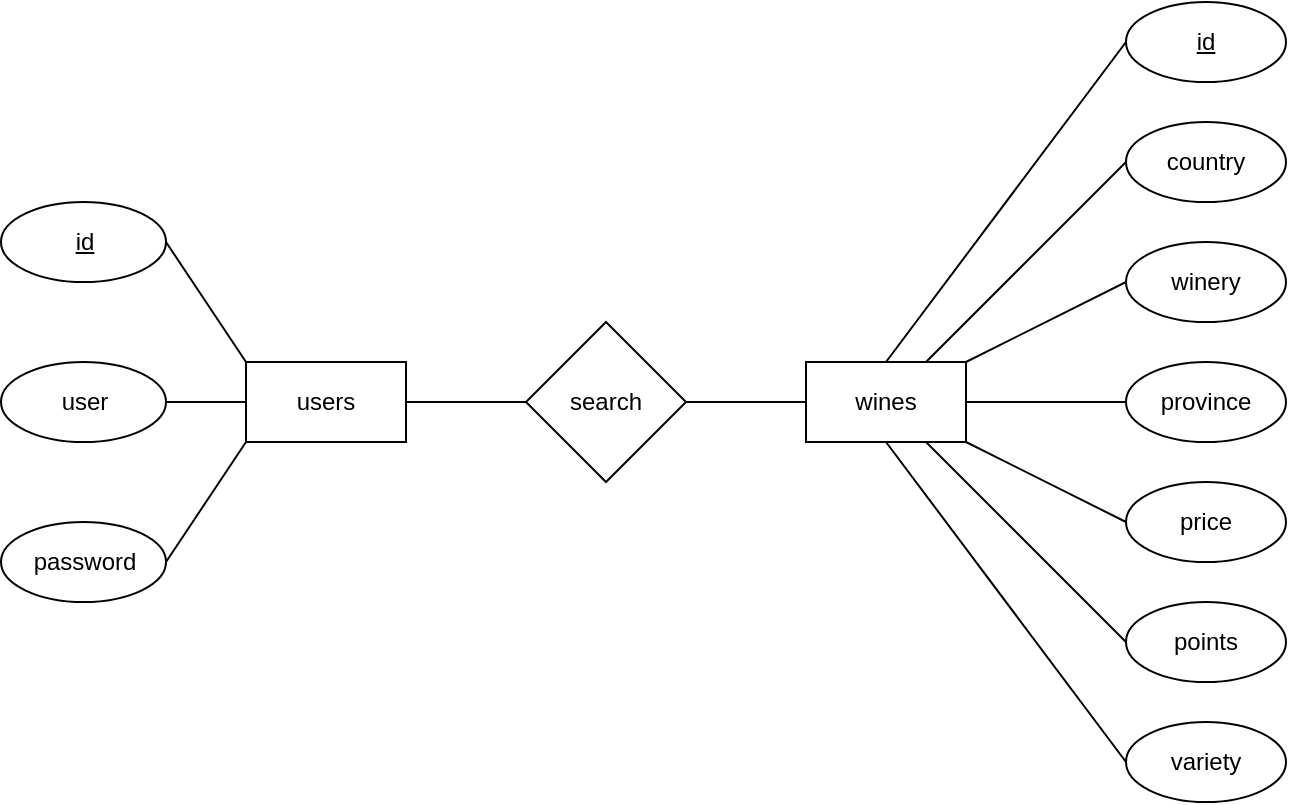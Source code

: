 <mxfile version="24.4.8" type="device">
  <diagram name="Page-1" id="l4IPjCZNm7-l1E90UsIF">
    <mxGraphModel dx="1132" dy="742" grid="1" gridSize="10" guides="1" tooltips="1" connect="1" arrows="1" fold="1" page="1" pageScale="1" pageWidth="1169" pageHeight="827" math="0" shadow="0">
      <root>
        <mxCell id="0" />
        <mxCell id="1" parent="0" />
        <mxCell id="oLL5FIoSY2Hsa8I7namB-1" value="users" style="rounded=0;whiteSpace=wrap;html=1;" vertex="1" parent="1">
          <mxGeometry x="320" y="320" width="80" height="40" as="geometry" />
        </mxCell>
        <mxCell id="oLL5FIoSY2Hsa8I7namB-2" value="&lt;u&gt;id&lt;/u&gt;" style="ellipse;whiteSpace=wrap;html=1;" vertex="1" parent="1">
          <mxGeometry x="197.5" y="240" width="82.5" height="40" as="geometry" />
        </mxCell>
        <mxCell id="oLL5FIoSY2Hsa8I7namB-3" value="user" style="ellipse;whiteSpace=wrap;html=1;" vertex="1" parent="1">
          <mxGeometry x="197.5" y="320" width="82.5" height="40" as="geometry" />
        </mxCell>
        <mxCell id="oLL5FIoSY2Hsa8I7namB-4" value="password" style="ellipse;whiteSpace=wrap;html=1;" vertex="1" parent="1">
          <mxGeometry x="197.5" y="400" width="82.5" height="40" as="geometry" />
        </mxCell>
        <mxCell id="oLL5FIoSY2Hsa8I7namB-6" value="" style="endArrow=none;html=1;rounded=0;exitX=1;exitY=0.5;exitDx=0;exitDy=0;entryX=0;entryY=1;entryDx=0;entryDy=0;" edge="1" parent="1" source="oLL5FIoSY2Hsa8I7namB-4" target="oLL5FIoSY2Hsa8I7namB-1">
          <mxGeometry width="50" height="50" relative="1" as="geometry">
            <mxPoint x="300" y="420" as="sourcePoint" />
            <mxPoint x="350" y="370" as="targetPoint" />
          </mxGeometry>
        </mxCell>
        <mxCell id="oLL5FIoSY2Hsa8I7namB-8" value="" style="endArrow=none;html=1;rounded=0;exitX=1;exitY=0.5;exitDx=0;exitDy=0;entryX=0;entryY=0.5;entryDx=0;entryDy=0;" edge="1" parent="1" source="oLL5FIoSY2Hsa8I7namB-3" target="oLL5FIoSY2Hsa8I7namB-1">
          <mxGeometry width="50" height="50" relative="1" as="geometry">
            <mxPoint x="340" y="260" as="sourcePoint" />
            <mxPoint x="390" y="210" as="targetPoint" />
          </mxGeometry>
        </mxCell>
        <mxCell id="oLL5FIoSY2Hsa8I7namB-9" value="" style="endArrow=none;html=1;rounded=0;exitX=1;exitY=0.5;exitDx=0;exitDy=0;entryX=0;entryY=0;entryDx=0;entryDy=0;" edge="1" parent="1" source="oLL5FIoSY2Hsa8I7namB-2" target="oLL5FIoSY2Hsa8I7namB-1">
          <mxGeometry width="50" height="50" relative="1" as="geometry">
            <mxPoint x="360" y="240" as="sourcePoint" />
            <mxPoint x="410" y="190" as="targetPoint" />
          </mxGeometry>
        </mxCell>
        <mxCell id="oLL5FIoSY2Hsa8I7namB-10" value="wines" style="rounded=0;whiteSpace=wrap;html=1;" vertex="1" parent="1">
          <mxGeometry x="600" y="320" width="80" height="40" as="geometry" />
        </mxCell>
        <mxCell id="oLL5FIoSY2Hsa8I7namB-11" value="&lt;u&gt;id&lt;/u&gt;" style="ellipse;whiteSpace=wrap;html=1;" vertex="1" parent="1">
          <mxGeometry x="760" y="140" width="80" height="40" as="geometry" />
        </mxCell>
        <mxCell id="oLL5FIoSY2Hsa8I7namB-12" value="country" style="ellipse;whiteSpace=wrap;html=1;" vertex="1" parent="1">
          <mxGeometry x="760" y="200" width="80" height="40" as="geometry" />
        </mxCell>
        <mxCell id="oLL5FIoSY2Hsa8I7namB-13" value="winery" style="ellipse;whiteSpace=wrap;html=1;" vertex="1" parent="1">
          <mxGeometry x="760" y="260" width="80" height="40" as="geometry" />
        </mxCell>
        <mxCell id="oLL5FIoSY2Hsa8I7namB-14" value="province" style="ellipse;whiteSpace=wrap;html=1;" vertex="1" parent="1">
          <mxGeometry x="760" y="320" width="80" height="40" as="geometry" />
        </mxCell>
        <mxCell id="oLL5FIoSY2Hsa8I7namB-15" value="price" style="ellipse;whiteSpace=wrap;html=1;" vertex="1" parent="1">
          <mxGeometry x="760" y="380" width="80" height="40" as="geometry" />
        </mxCell>
        <mxCell id="oLL5FIoSY2Hsa8I7namB-16" value="points" style="ellipse;whiteSpace=wrap;html=1;" vertex="1" parent="1">
          <mxGeometry x="760" y="440" width="80" height="40" as="geometry" />
        </mxCell>
        <mxCell id="oLL5FIoSY2Hsa8I7namB-17" value="&lt;div&gt;variety&lt;/div&gt;" style="ellipse;whiteSpace=wrap;html=1;" vertex="1" parent="1">
          <mxGeometry x="760" y="500" width="80" height="40" as="geometry" />
        </mxCell>
        <mxCell id="oLL5FIoSY2Hsa8I7namB-18" value="" style="endArrow=none;html=1;rounded=0;entryX=0;entryY=0.5;entryDx=0;entryDy=0;exitX=0.5;exitY=0;exitDx=0;exitDy=0;" edge="1" parent="1" source="oLL5FIoSY2Hsa8I7namB-10" target="oLL5FIoSY2Hsa8I7namB-11">
          <mxGeometry width="50" height="50" relative="1" as="geometry">
            <mxPoint x="560" y="480" as="sourcePoint" />
            <mxPoint x="610" y="430" as="targetPoint" />
          </mxGeometry>
        </mxCell>
        <mxCell id="oLL5FIoSY2Hsa8I7namB-19" value="" style="endArrow=none;html=1;rounded=0;entryX=0;entryY=0.5;entryDx=0;entryDy=0;exitX=0.75;exitY=0;exitDx=0;exitDy=0;" edge="1" parent="1" source="oLL5FIoSY2Hsa8I7namB-10" target="oLL5FIoSY2Hsa8I7namB-12">
          <mxGeometry width="50" height="50" relative="1" as="geometry">
            <mxPoint x="630" y="439" as="sourcePoint" />
            <mxPoint x="680" y="389" as="targetPoint" />
          </mxGeometry>
        </mxCell>
        <mxCell id="oLL5FIoSY2Hsa8I7namB-20" value="" style="endArrow=none;html=1;rounded=0;entryX=0;entryY=0.5;entryDx=0;entryDy=0;exitX=1;exitY=0;exitDx=0;exitDy=0;" edge="1" parent="1" source="oLL5FIoSY2Hsa8I7namB-10" target="oLL5FIoSY2Hsa8I7namB-13">
          <mxGeometry width="50" height="50" relative="1" as="geometry">
            <mxPoint x="560" y="480" as="sourcePoint" />
            <mxPoint x="610" y="430" as="targetPoint" />
          </mxGeometry>
        </mxCell>
        <mxCell id="oLL5FIoSY2Hsa8I7namB-21" value="" style="endArrow=none;html=1;rounded=0;entryX=0;entryY=0.5;entryDx=0;entryDy=0;exitX=1;exitY=0.5;exitDx=0;exitDy=0;" edge="1" parent="1" source="oLL5FIoSY2Hsa8I7namB-10" target="oLL5FIoSY2Hsa8I7namB-14">
          <mxGeometry width="50" height="50" relative="1" as="geometry">
            <mxPoint x="560" y="480" as="sourcePoint" />
            <mxPoint x="610" y="430" as="targetPoint" />
          </mxGeometry>
        </mxCell>
        <mxCell id="oLL5FIoSY2Hsa8I7namB-22" value="" style="endArrow=none;html=1;rounded=0;entryX=0;entryY=0.5;entryDx=0;entryDy=0;exitX=1;exitY=1;exitDx=0;exitDy=0;" edge="1" parent="1" source="oLL5FIoSY2Hsa8I7namB-10" target="oLL5FIoSY2Hsa8I7namB-15">
          <mxGeometry width="50" height="50" relative="1" as="geometry">
            <mxPoint x="560" y="480" as="sourcePoint" />
            <mxPoint x="610" y="430" as="targetPoint" />
          </mxGeometry>
        </mxCell>
        <mxCell id="oLL5FIoSY2Hsa8I7namB-23" value="" style="endArrow=none;html=1;rounded=0;entryX=0;entryY=0.5;entryDx=0;entryDy=0;exitX=0.75;exitY=1;exitDx=0;exitDy=0;" edge="1" parent="1" source="oLL5FIoSY2Hsa8I7namB-10" target="oLL5FIoSY2Hsa8I7namB-16">
          <mxGeometry width="50" height="50" relative="1" as="geometry">
            <mxPoint x="560" y="480" as="sourcePoint" />
            <mxPoint x="610" y="430" as="targetPoint" />
          </mxGeometry>
        </mxCell>
        <mxCell id="oLL5FIoSY2Hsa8I7namB-24" value="" style="endArrow=none;html=1;rounded=0;entryX=0;entryY=0.5;entryDx=0;entryDy=0;exitX=0.5;exitY=1;exitDx=0;exitDy=0;" edge="1" parent="1" source="oLL5FIoSY2Hsa8I7namB-10" target="oLL5FIoSY2Hsa8I7namB-17">
          <mxGeometry width="50" height="50" relative="1" as="geometry">
            <mxPoint x="560" y="480" as="sourcePoint" />
            <mxPoint x="610" y="430" as="targetPoint" />
          </mxGeometry>
        </mxCell>
        <mxCell id="oLL5FIoSY2Hsa8I7namB-25" value="search" style="rhombus;whiteSpace=wrap;html=1;" vertex="1" parent="1">
          <mxGeometry x="460" y="300" width="80" height="80" as="geometry" />
        </mxCell>
        <mxCell id="oLL5FIoSY2Hsa8I7namB-26" value="" style="endArrow=none;html=1;rounded=0;entryX=0;entryY=0.5;entryDx=0;entryDy=0;exitX=1;exitY=0.5;exitDx=0;exitDy=0;" edge="1" parent="1" source="oLL5FIoSY2Hsa8I7namB-25" target="oLL5FIoSY2Hsa8I7namB-10">
          <mxGeometry width="50" height="50" relative="1" as="geometry">
            <mxPoint x="560" y="480" as="sourcePoint" />
            <mxPoint x="610" y="430" as="targetPoint" />
          </mxGeometry>
        </mxCell>
        <mxCell id="oLL5FIoSY2Hsa8I7namB-27" value="" style="endArrow=none;html=1;rounded=0;entryX=0;entryY=0.5;entryDx=0;entryDy=0;exitX=1;exitY=0.5;exitDx=0;exitDy=0;" edge="1" parent="1" source="oLL5FIoSY2Hsa8I7namB-1" target="oLL5FIoSY2Hsa8I7namB-25">
          <mxGeometry width="50" height="50" relative="1" as="geometry">
            <mxPoint x="560" y="480" as="sourcePoint" />
            <mxPoint x="610" y="430" as="targetPoint" />
          </mxGeometry>
        </mxCell>
      </root>
    </mxGraphModel>
  </diagram>
</mxfile>
